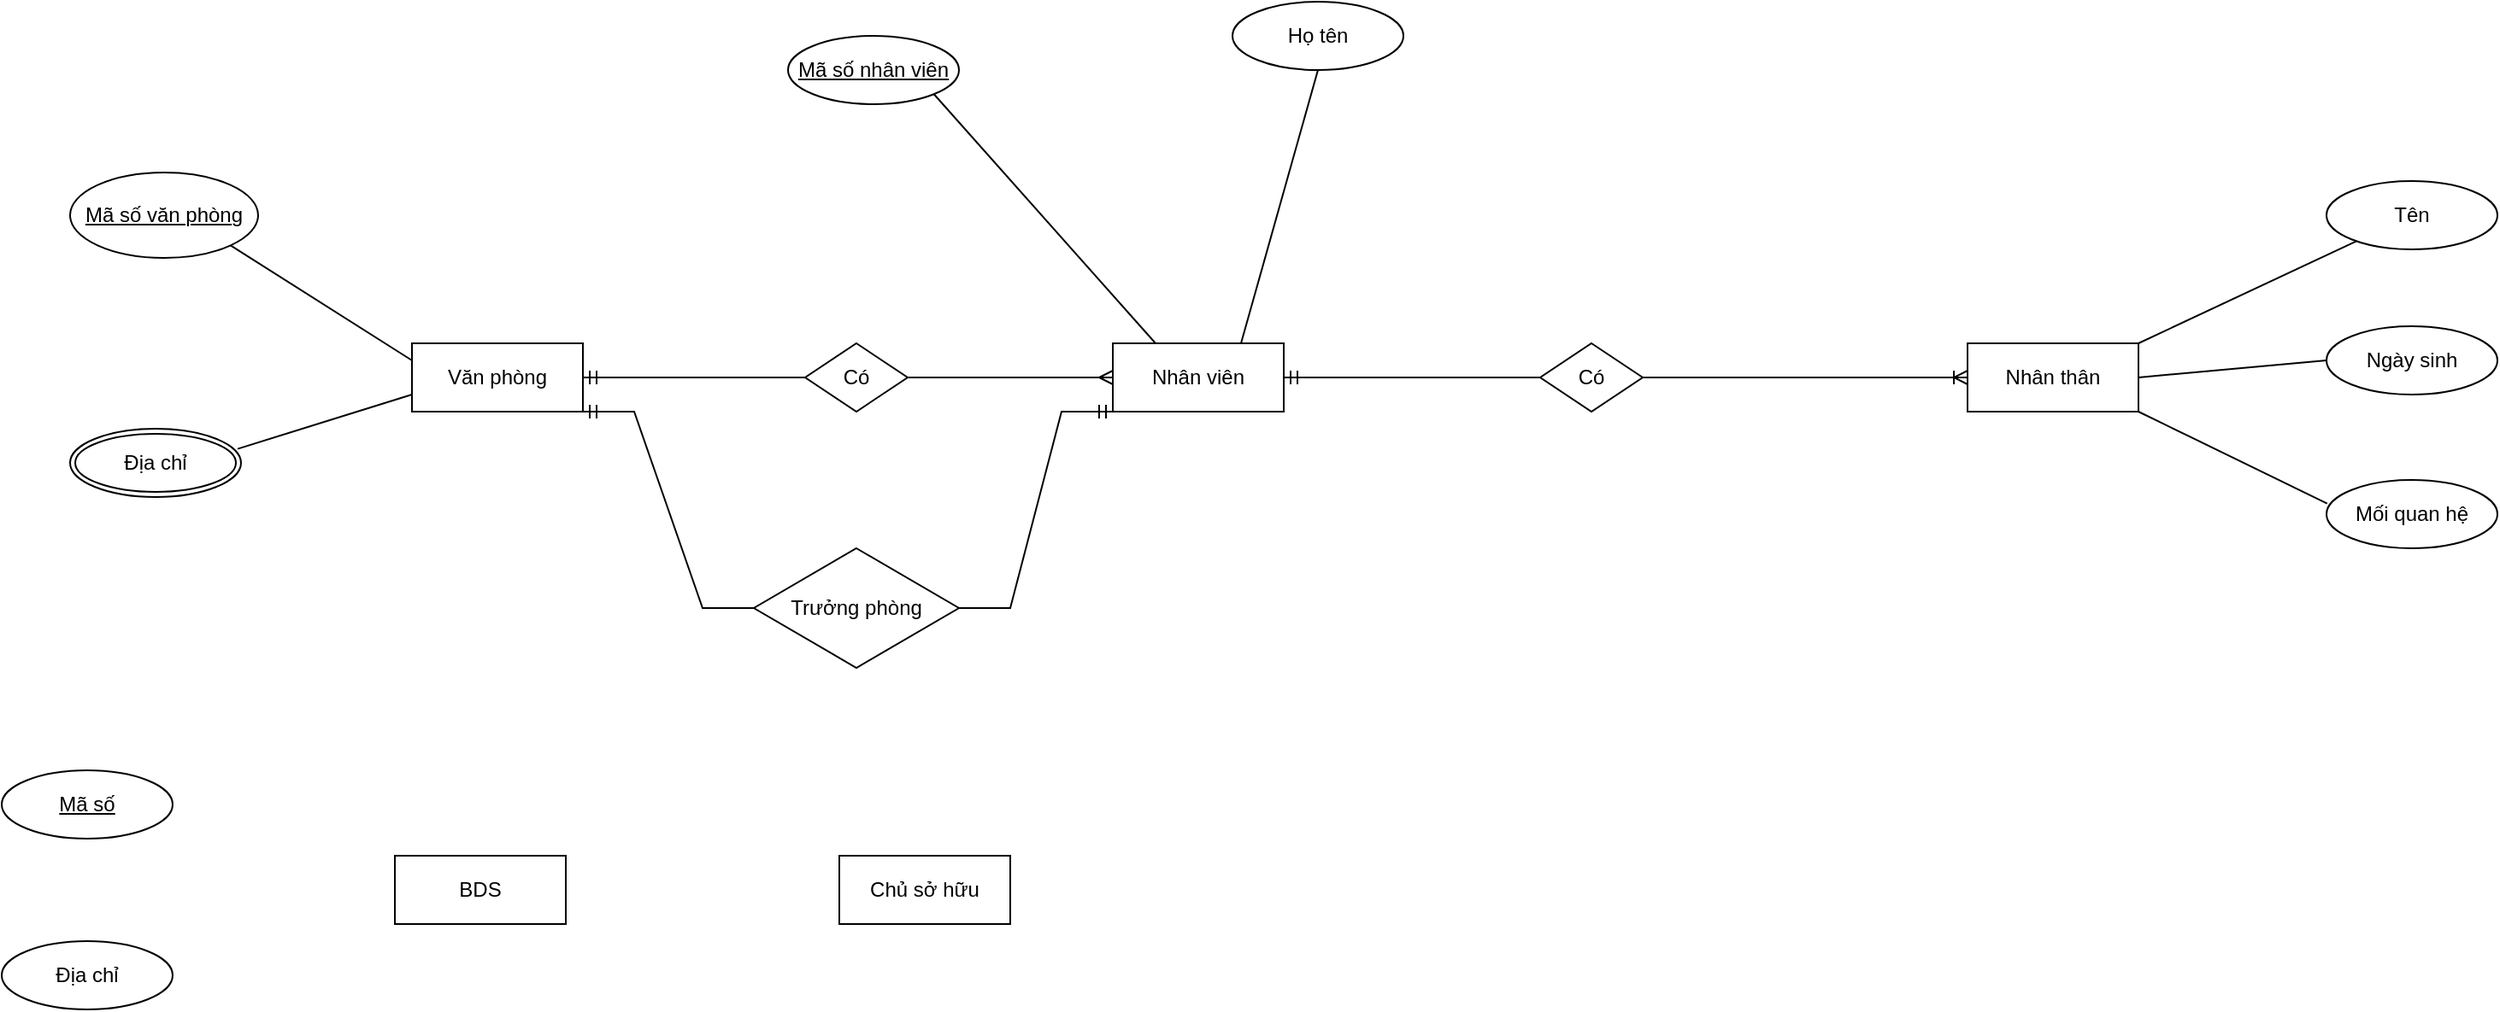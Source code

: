 <mxfile version="15.7.0" type="github">
  <diagram name="Page-1" id="c4acf3e9-155e-7222-9cf6-157b1a14988f">
    <mxGraphModel dx="1888" dy="547" grid="1" gridSize="10" guides="1" tooltips="1" connect="1" arrows="1" fold="1" page="1" pageScale="1" pageWidth="850" pageHeight="1100" background="none" math="0" shadow="0">
      <root>
        <mxCell id="0" />
        <mxCell id="1" parent="0" />
        <mxCell id="wAqun_xBV9L1JCdI_dO6-22" value="Văn phòng" style="whiteSpace=wrap;html=1;align=center;fontSize=12;" vertex="1" parent="1">
          <mxGeometry x="230" y="490" width="100" height="40" as="geometry" />
        </mxCell>
        <mxCell id="wAqun_xBV9L1JCdI_dO6-24" value="Mã số văn phòng" style="ellipse;whiteSpace=wrap;html=1;align=center;fontStyle=4;fontSize=12;" vertex="1" parent="1">
          <mxGeometry x="30" y="390" width="110" height="50" as="geometry" />
        </mxCell>
        <mxCell id="wAqun_xBV9L1JCdI_dO6-25" value="Nhân viên" style="whiteSpace=wrap;html=1;align=center;fontSize=12;" vertex="1" parent="1">
          <mxGeometry x="640" y="490" width="100" height="40" as="geometry" />
        </mxCell>
        <mxCell id="wAqun_xBV9L1JCdI_dO6-26" value="Mã số nhân viên" style="ellipse;whiteSpace=wrap;html=1;align=center;fontStyle=4;fontSize=12;" vertex="1" parent="1">
          <mxGeometry x="450" y="310" width="100" height="40" as="geometry" />
        </mxCell>
        <mxCell id="wAqun_xBV9L1JCdI_dO6-27" value="Họ tên" style="ellipse;whiteSpace=wrap;html=1;align=center;fontSize=12;" vertex="1" parent="1">
          <mxGeometry x="710" y="290" width="100" height="40" as="geometry" />
        </mxCell>
        <mxCell id="wAqun_xBV9L1JCdI_dO6-28" value="Địa chỉ" style="ellipse;shape=doubleEllipse;margin=3;whiteSpace=wrap;html=1;align=center;fontSize=12;" vertex="1" parent="1">
          <mxGeometry x="30" y="540" width="100" height="40" as="geometry" />
        </mxCell>
        <mxCell id="wAqun_xBV9L1JCdI_dO6-29" value="" style="endArrow=none;html=1;rounded=0;fontSize=12;exitX=1;exitY=1;exitDx=0;exitDy=0;entryX=0;entryY=0.25;entryDx=0;entryDy=0;" edge="1" parent="1" source="wAqun_xBV9L1JCdI_dO6-24" target="wAqun_xBV9L1JCdI_dO6-22">
          <mxGeometry relative="1" as="geometry">
            <mxPoint x="360" y="520" as="sourcePoint" />
            <mxPoint x="520" y="520" as="targetPoint" />
          </mxGeometry>
        </mxCell>
        <mxCell id="wAqun_xBV9L1JCdI_dO6-30" value="" style="endArrow=none;html=1;rounded=0;fontSize=12;exitX=0.98;exitY=0.295;exitDx=0;exitDy=0;entryX=0;entryY=0.75;entryDx=0;entryDy=0;exitPerimeter=0;" edge="1" parent="1" source="wAqun_xBV9L1JCdI_dO6-28" target="wAqun_xBV9L1JCdI_dO6-22">
          <mxGeometry relative="1" as="geometry">
            <mxPoint x="210" y="455" as="sourcePoint" />
            <mxPoint x="310" y="510" as="targetPoint" />
          </mxGeometry>
        </mxCell>
        <mxCell id="wAqun_xBV9L1JCdI_dO6-31" value="" style="endArrow=none;html=1;rounded=0;fontSize=12;exitX=1;exitY=1;exitDx=0;exitDy=0;entryX=0.25;entryY=0;entryDx=0;entryDy=0;" edge="1" parent="1" source="wAqun_xBV9L1JCdI_dO6-26" target="wAqun_xBV9L1JCdI_dO6-25">
          <mxGeometry relative="1" as="geometry">
            <mxPoint x="220" y="465" as="sourcePoint" />
            <mxPoint x="320" y="520" as="targetPoint" />
          </mxGeometry>
        </mxCell>
        <mxCell id="wAqun_xBV9L1JCdI_dO6-32" value="" style="endArrow=none;html=1;rounded=0;fontSize=12;exitX=0.75;exitY=0;exitDx=0;exitDy=0;entryX=0.5;entryY=1;entryDx=0;entryDy=0;" edge="1" parent="1" source="wAqun_xBV9L1JCdI_dO6-25" target="wAqun_xBV9L1JCdI_dO6-27">
          <mxGeometry relative="1" as="geometry">
            <mxPoint x="230" y="475" as="sourcePoint" />
            <mxPoint x="330" y="530" as="targetPoint" />
          </mxGeometry>
        </mxCell>
        <mxCell id="wAqun_xBV9L1JCdI_dO6-33" value="Có" style="shape=rhombus;perimeter=rhombusPerimeter;whiteSpace=wrap;html=1;align=center;fontSize=12;" vertex="1" parent="1">
          <mxGeometry x="460" y="490" width="60" height="40" as="geometry" />
        </mxCell>
        <mxCell id="wAqun_xBV9L1JCdI_dO6-34" value="" style="edgeStyle=entityRelationEdgeStyle;fontSize=12;html=1;endArrow=ERmany;rounded=0;entryX=0;entryY=0.5;entryDx=0;entryDy=0;exitX=1;exitY=0.5;exitDx=0;exitDy=0;" edge="1" parent="1" source="wAqun_xBV9L1JCdI_dO6-33" target="wAqun_xBV9L1JCdI_dO6-25">
          <mxGeometry width="100" height="100" relative="1" as="geometry">
            <mxPoint x="390" y="570" as="sourcePoint" />
            <mxPoint x="490" y="470" as="targetPoint" />
          </mxGeometry>
        </mxCell>
        <mxCell id="wAqun_xBV9L1JCdI_dO6-35" value="" style="edgeStyle=entityRelationEdgeStyle;fontSize=12;html=1;endArrow=ERmandOne;rounded=0;exitX=0;exitY=0.5;exitDx=0;exitDy=0;entryX=1;entryY=0.5;entryDx=0;entryDy=0;" edge="1" parent="1" source="wAqun_xBV9L1JCdI_dO6-33" target="wAqun_xBV9L1JCdI_dO6-22">
          <mxGeometry width="100" height="100" relative="1" as="geometry">
            <mxPoint x="390" y="570" as="sourcePoint" />
            <mxPoint x="490" y="470" as="targetPoint" />
          </mxGeometry>
        </mxCell>
        <mxCell id="wAqun_xBV9L1JCdI_dO6-36" value="Trưởng phòng" style="shape=rhombus;perimeter=rhombusPerimeter;whiteSpace=wrap;html=1;align=center;fontSize=12;" vertex="1" parent="1">
          <mxGeometry x="430" y="610" width="120" height="70" as="geometry" />
        </mxCell>
        <mxCell id="wAqun_xBV9L1JCdI_dO6-37" value="" style="edgeStyle=entityRelationEdgeStyle;fontSize=12;html=1;endArrow=ERmandOne;rounded=0;exitX=0;exitY=0.5;exitDx=0;exitDy=0;entryX=1;entryY=1;entryDx=0;entryDy=0;" edge="1" parent="1" source="wAqun_xBV9L1JCdI_dO6-36" target="wAqun_xBV9L1JCdI_dO6-22">
          <mxGeometry width="100" height="100" relative="1" as="geometry">
            <mxPoint x="470" y="520" as="sourcePoint" />
            <mxPoint x="340" y="520" as="targetPoint" />
          </mxGeometry>
        </mxCell>
        <mxCell id="wAqun_xBV9L1JCdI_dO6-38" value="" style="edgeStyle=entityRelationEdgeStyle;fontSize=12;html=1;endArrow=ERmandOne;rounded=0;exitX=1;exitY=0.5;exitDx=0;exitDy=0;entryX=0;entryY=1;entryDx=0;entryDy=0;" edge="1" parent="1" source="wAqun_xBV9L1JCdI_dO6-36" target="wAqun_xBV9L1JCdI_dO6-25">
          <mxGeometry width="100" height="100" relative="1" as="geometry">
            <mxPoint x="410" y="655" as="sourcePoint" />
            <mxPoint x="290" y="540" as="targetPoint" />
          </mxGeometry>
        </mxCell>
        <mxCell id="wAqun_xBV9L1JCdI_dO6-39" value="Nhân thân" style="whiteSpace=wrap;html=1;align=center;fontSize=12;" vertex="1" parent="1">
          <mxGeometry x="1140" y="490" width="100" height="40" as="geometry" />
        </mxCell>
        <mxCell id="wAqun_xBV9L1JCdI_dO6-40" value="Tên" style="ellipse;whiteSpace=wrap;html=1;align=center;fontSize=12;" vertex="1" parent="1">
          <mxGeometry x="1350" y="395" width="100" height="40" as="geometry" />
        </mxCell>
        <mxCell id="wAqun_xBV9L1JCdI_dO6-41" value="Ngày sinh" style="ellipse;whiteSpace=wrap;html=1;align=center;fontSize=12;" vertex="1" parent="1">
          <mxGeometry x="1350" y="480" width="100" height="40" as="geometry" />
        </mxCell>
        <mxCell id="wAqun_xBV9L1JCdI_dO6-42" value="Mối quan hệ" style="ellipse;whiteSpace=wrap;html=1;align=center;fontSize=12;" vertex="1" parent="1">
          <mxGeometry x="1350" y="570" width="100" height="40" as="geometry" />
        </mxCell>
        <mxCell id="wAqun_xBV9L1JCdI_dO6-43" value="BDS" style="whiteSpace=wrap;html=1;align=center;fontSize=12;" vertex="1" parent="1">
          <mxGeometry x="220" y="790" width="100" height="40" as="geometry" />
        </mxCell>
        <mxCell id="wAqun_xBV9L1JCdI_dO6-44" value="Mã số" style="ellipse;whiteSpace=wrap;html=1;align=center;fontStyle=4;fontSize=12;" vertex="1" parent="1">
          <mxGeometry x="-10" y="740" width="100" height="40" as="geometry" />
        </mxCell>
        <mxCell id="wAqun_xBV9L1JCdI_dO6-45" value="Địa chỉ" style="ellipse;whiteSpace=wrap;html=1;align=center;fontSize=12;" vertex="1" parent="1">
          <mxGeometry x="-10" y="840" width="100" height="40" as="geometry" />
        </mxCell>
        <mxCell id="wAqun_xBV9L1JCdI_dO6-46" value="" style="endArrow=none;html=1;rounded=0;fontSize=12;entryX=1;entryY=0;entryDx=0;entryDy=0;" edge="1" parent="1" source="wAqun_xBV9L1JCdI_dO6-40" target="wAqun_xBV9L1JCdI_dO6-39">
          <mxGeometry relative="1" as="geometry">
            <mxPoint x="370" y="710" as="sourcePoint" />
            <mxPoint x="530" y="710" as="targetPoint" />
          </mxGeometry>
        </mxCell>
        <mxCell id="wAqun_xBV9L1JCdI_dO6-47" value="" style="endArrow=none;html=1;rounded=0;fontSize=12;entryX=1;entryY=0.5;entryDx=0;entryDy=0;exitX=0;exitY=0.5;exitDx=0;exitDy=0;" edge="1" parent="1" source="wAqun_xBV9L1JCdI_dO6-41" target="wAqun_xBV9L1JCdI_dO6-39">
          <mxGeometry relative="1" as="geometry">
            <mxPoint x="887.46" y="755.185" as="sourcePoint" />
            <mxPoint x="770" y="810" as="targetPoint" />
          </mxGeometry>
        </mxCell>
        <mxCell id="wAqun_xBV9L1JCdI_dO6-48" value="" style="endArrow=none;html=1;rounded=0;fontSize=12;entryX=1;entryY=1;entryDx=0;entryDy=0;exitX=0.004;exitY=0.345;exitDx=0;exitDy=0;exitPerimeter=0;" edge="1" parent="1" source="wAqun_xBV9L1JCdI_dO6-42" target="wAqun_xBV9L1JCdI_dO6-39">
          <mxGeometry relative="1" as="geometry">
            <mxPoint x="897.46" y="765.185" as="sourcePoint" />
            <mxPoint x="780" y="820" as="targetPoint" />
          </mxGeometry>
        </mxCell>
        <mxCell id="wAqun_xBV9L1JCdI_dO6-49" value="Có" style="shape=rhombus;perimeter=rhombusPerimeter;whiteSpace=wrap;html=1;align=center;fontSize=12;" vertex="1" parent="1">
          <mxGeometry x="890" y="490" width="60" height="40" as="geometry" />
        </mxCell>
        <mxCell id="wAqun_xBV9L1JCdI_dO6-50" value="" style="edgeStyle=entityRelationEdgeStyle;fontSize=12;html=1;endArrow=ERmandOne;rounded=0;entryX=1;entryY=0.5;entryDx=0;entryDy=0;exitX=0;exitY=0.5;exitDx=0;exitDy=0;" edge="1" parent="1" source="wAqun_xBV9L1JCdI_dO6-49" target="wAqun_xBV9L1JCdI_dO6-25">
          <mxGeometry width="100" height="100" relative="1" as="geometry">
            <mxPoint x="400" y="760" as="sourcePoint" />
            <mxPoint x="500" y="660" as="targetPoint" />
          </mxGeometry>
        </mxCell>
        <mxCell id="wAqun_xBV9L1JCdI_dO6-52" value="" style="edgeStyle=entityRelationEdgeStyle;fontSize=12;html=1;endArrow=ERoneToMany;rounded=0;exitX=1;exitY=0.5;exitDx=0;exitDy=0;entryX=0;entryY=0.5;entryDx=0;entryDy=0;" edge="1" parent="1" source="wAqun_xBV9L1JCdI_dO6-49" target="wAqun_xBV9L1JCdI_dO6-39">
          <mxGeometry width="100" height="100" relative="1" as="geometry">
            <mxPoint x="940" y="520" as="sourcePoint" />
            <mxPoint x="1040" y="420" as="targetPoint" />
          </mxGeometry>
        </mxCell>
        <mxCell id="wAqun_xBV9L1JCdI_dO6-53" value="Chủ sở hữu" style="whiteSpace=wrap;html=1;align=center;fontSize=12;" vertex="1" parent="1">
          <mxGeometry x="480" y="790" width="100" height="40" as="geometry" />
        </mxCell>
      </root>
    </mxGraphModel>
  </diagram>
</mxfile>
